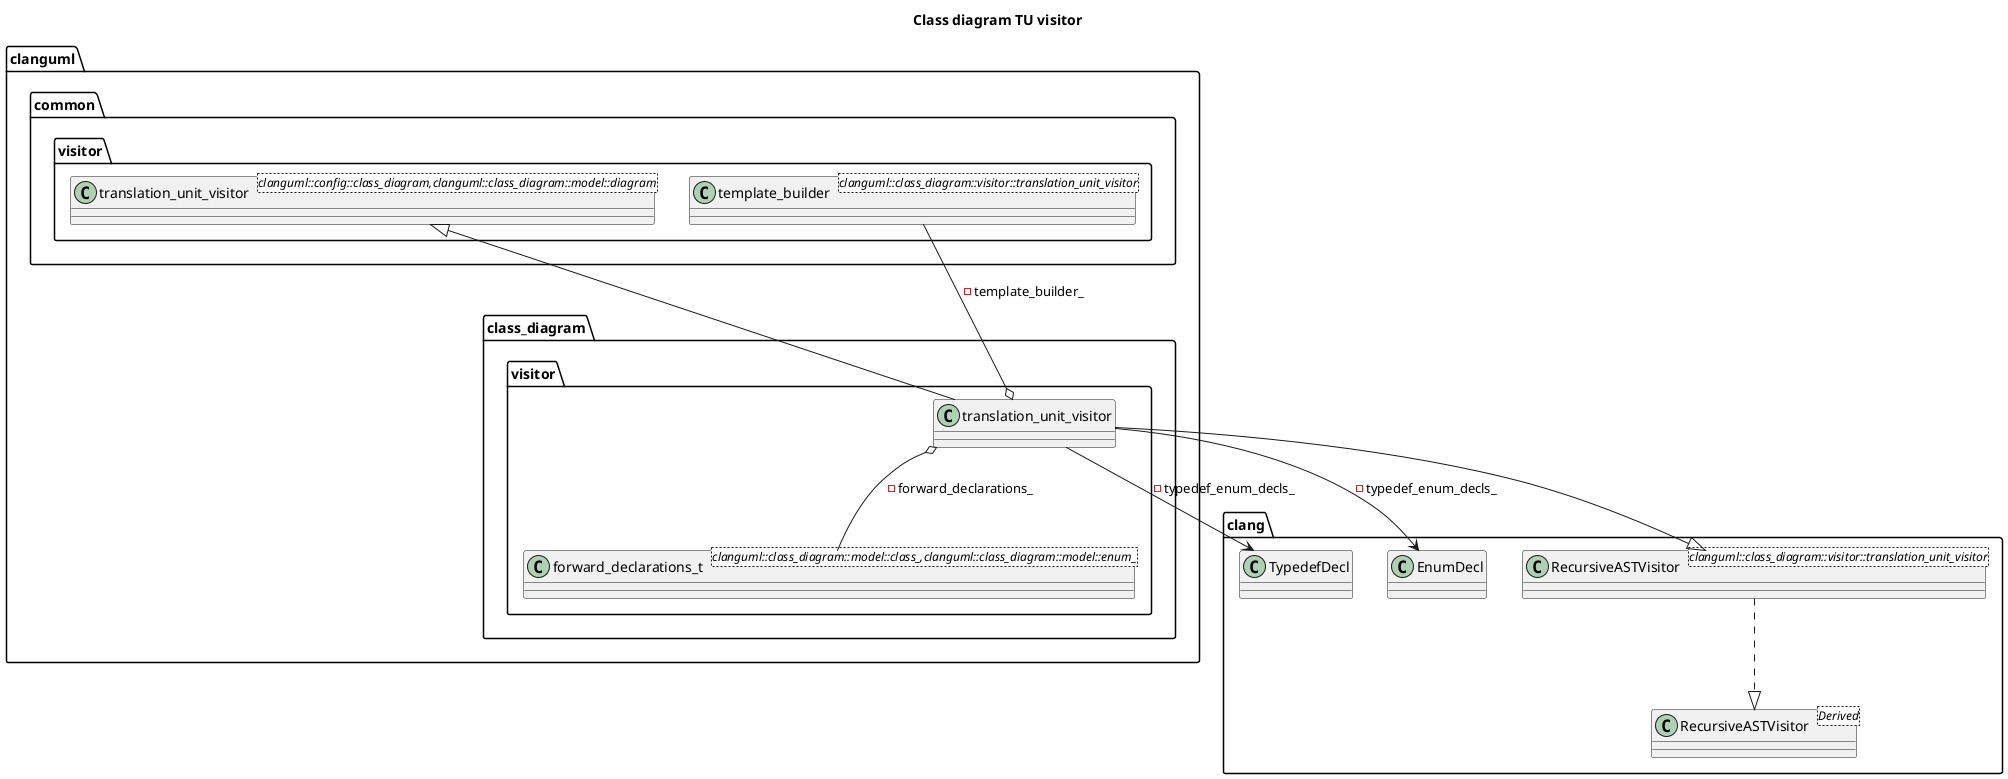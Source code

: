 @startuml
title Class diagram TU visitor
package [clanguml] as C_0017394171196056322719 {
package [common] as C_0002532840279361781187 {
package [visitor] as C_0016474478155368192384 {
class "template_builder<clanguml::class_diagram::visitor::translation_unit_visitor>" as C_0006928801289515998382
class C_0006928801289515998382 [[classclanguml_1_1common_1_1visitor_1_1template__builder.html{template_builder}]] {
__
}
class "translation_unit_visitor<clanguml::config::class_diagram,clanguml::class_diagram::model::diagram>" as C_0005184632287329019882
class C_0005184632287329019882 [[classclanguml_1_1common_1_1visitor_1_1translation__unit__visitor.html{translation_unit_visitor}]] {
__
}
}
}
package [class_diagram] as C_0017921336289613804855 {
package [visitor] as C_0014897743554774430622 {
class "forward_declarations_t<clanguml::class_diagram::model::class_,clanguml::class_diagram::model::enum_>" as C_0002640037786747292483
class C_0002640037786747292483 [[classclanguml_1_1class__diagram_1_1visitor_1_1forward__declarations__t.html{forward_declarations_t}]] {
__
}
class "translation_unit_visitor" as C_0013934086101141939615
class C_0013934086101141939615 [[classclanguml_1_1class__diagram_1_1visitor_1_1translation__unit__visitor.html{Class diagram translation unit visitor}]] {
__
}
}
}
}
package [clang] as C_0004091562305438647185 {
class "TypedefDecl" as C_0015575070709788530059
class C_0015575070709788530059 {
__
}
class "EnumDecl" as C_0014260023443016199669
class C_0014260023443016199669 {
__
}
class "RecursiveASTVisitor<Derived>" as C_0015863240072594960404
class C_0015863240072594960404 {
__
}
class "RecursiveASTVisitor<clanguml::class_diagram::visitor::translation_unit_visitor>" as C_0011265253827398874958
class C_0011265253827398874958 [[classclang_1_1RecursiveASTVisitor.html{RecursiveASTVisitor}]] {
__
}
}
C_0013934086101141939615 o-- C_0006928801289515998382 [[{template_builder_}]] : -template_builder_
C_0013934086101141939615 o-- C_0002640037786747292483 [[{forward_declarations_}]] : -forward_declarations_
C_0013934086101141939615 --> C_0014260023443016199669 [[{typedef_enum_decls_}]] : -typedef_enum_decls_
C_0013934086101141939615 --> C_0015575070709788530059 [[{typedef_enum_decls_}]] : -typedef_enum_decls_
C_0011265253827398874958 <|-- C_0013934086101141939615
C_0005184632287329019882 <|-- C_0013934086101141939615
C_0011265253827398874958 ..|> C_0015863240072594960404

'Generated with clang-uml, version 0.6.1
'LLVM version Ubuntu clang version 19.1.1 (1ubuntu1)
@enduml
